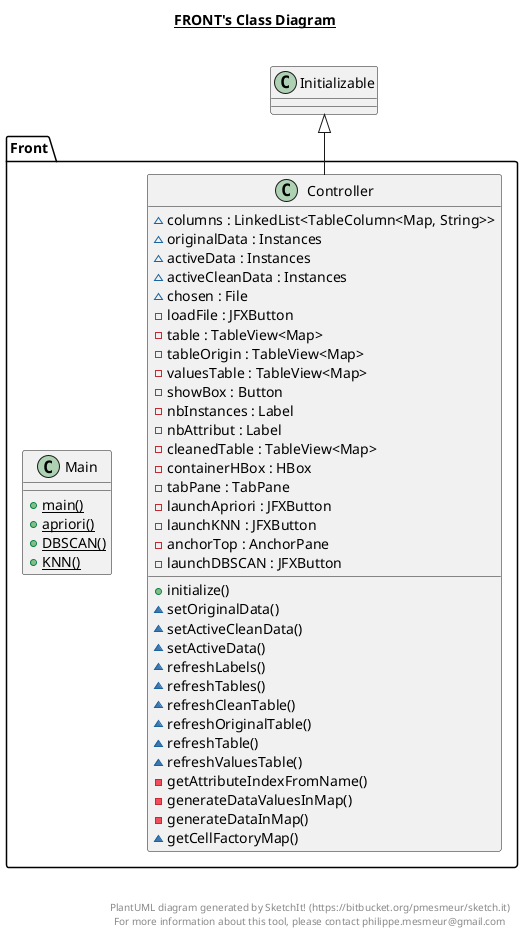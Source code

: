 @startuml

title __FRONT's Class Diagram__\n

  package Front {
    class Controller {
        ~ columns : LinkedList<TableColumn<Map, String>>
        ~ originalData : Instances
        ~ activeData : Instances
        ~ activeCleanData : Instances
        ~ chosen : File
        - loadFile : JFXButton
        - table : TableView<Map>
        - tableOrigin : TableView<Map>
        - valuesTable : TableView<Map>
        - showBox : Button
        - nbInstances : Label
        - nbAttribut : Label
        - cleanedTable : TableView<Map>
        - containerHBox : HBox
        - tabPane : TabPane
        - launchApriori : JFXButton
        - launchKNN : JFXButton
        - anchorTop : AnchorPane
        - launchDBSCAN : JFXButton
        + initialize()
        ~ setOriginalData()
        ~ setActiveCleanData()
        ~ setActiveData()
        ~ refreshLabels()
        ~ refreshTables()
        ~ refreshCleanTable()
        ~ refreshOriginalTable()
        ~ refreshTable()
        ~ refreshValuesTable()
        - getAttributeIndexFromName()
        - generateDataValuesInMap()
        - generateDataInMap()
        ~ getCellFactoryMap()
    }
  }
  

  package Front {
    class Main {
        {static} + main()
        {static} + apriori()
        {static} + DBSCAN()
        {static} + KNN()
    }
  }
  

  Controller -up-|> Initializable


right footer


PlantUML diagram generated by SketchIt! (https://bitbucket.org/pmesmeur/sketch.it)
For more information about this tool, please contact philippe.mesmeur@gmail.com
endfooter

@enduml
